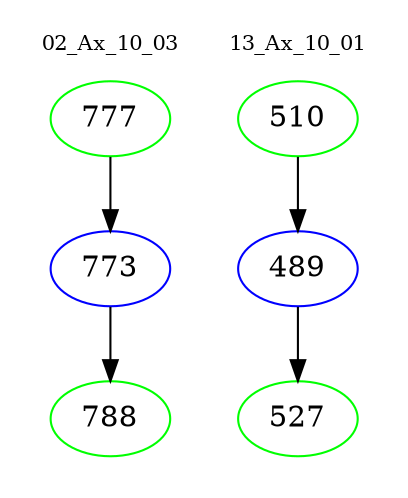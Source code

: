 digraph{
subgraph cluster_0 {
color = white
label = "02_Ax_10_03";
fontsize=10;
T0_777 [label="777", color="green"]
T0_777 -> T0_773 [color="black"]
T0_773 [label="773", color="blue"]
T0_773 -> T0_788 [color="black"]
T0_788 [label="788", color="green"]
}
subgraph cluster_1 {
color = white
label = "13_Ax_10_01";
fontsize=10;
T1_510 [label="510", color="green"]
T1_510 -> T1_489 [color="black"]
T1_489 [label="489", color="blue"]
T1_489 -> T1_527 [color="black"]
T1_527 [label="527", color="green"]
}
}
